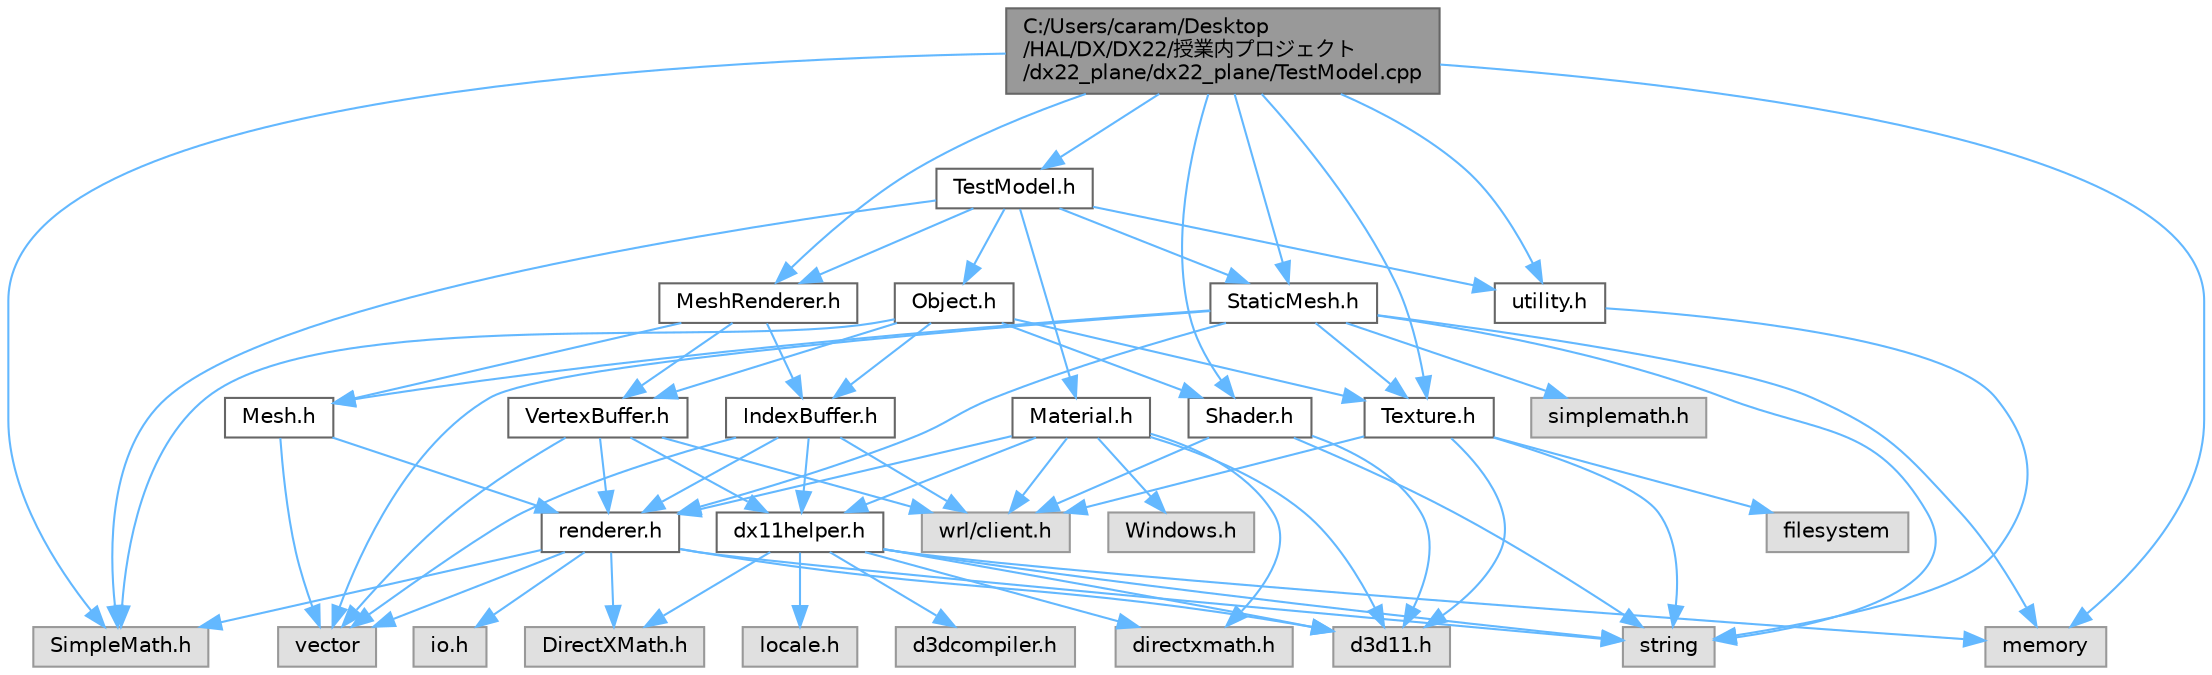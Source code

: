 digraph "C:/Users/caram/Desktop/HAL/DX/DX22/授業内プロジェクト/dx22_plane/dx22_plane/TestModel.cpp"
{
 // LATEX_PDF_SIZE
  bgcolor="transparent";
  edge [fontname=Helvetica,fontsize=10,labelfontname=Helvetica,labelfontsize=10];
  node [fontname=Helvetica,fontsize=10,shape=box,height=0.2,width=0.4];
  Node1 [id="Node000001",label="C:/Users/caram/Desktop\l/HAL/DX/DX22/授業内プロジェクト\l/dx22_plane/dx22_plane/TestModel.cpp",height=0.2,width=0.4,color="gray40", fillcolor="grey60", style="filled", fontcolor="black",tooltip=" "];
  Node1 -> Node2 [id="edge67_Node000001_Node000002",color="steelblue1",style="solid",tooltip=" "];
  Node2 [id="Node000002",label="SimpleMath.h",height=0.2,width=0.4,color="grey60", fillcolor="#E0E0E0", style="filled",tooltip=" "];
  Node1 -> Node3 [id="edge68_Node000001_Node000003",color="steelblue1",style="solid",tooltip=" "];
  Node3 [id="Node000003",label="memory",height=0.2,width=0.4,color="grey60", fillcolor="#E0E0E0", style="filled",tooltip=" "];
  Node1 -> Node4 [id="edge69_Node000001_Node000004",color="steelblue1",style="solid",tooltip=" "];
  Node4 [id="Node000004",label="TestModel.h",height=0.2,width=0.4,color="grey40", fillcolor="white", style="filled",URL="$_test_model_8h.html",tooltip=" "];
  Node4 -> Node2 [id="edge70_Node000004_Node000002",color="steelblue1",style="solid",tooltip=" "];
  Node4 -> Node5 [id="edge71_Node000004_Node000005",color="steelblue1",style="solid",tooltip=" "];
  Node5 [id="Node000005",label="MeshRenderer.h",height=0.2,width=0.4,color="grey40", fillcolor="white", style="filled",URL="$_mesh_renderer_8h.html",tooltip=" "];
  Node5 -> Node6 [id="edge72_Node000005_Node000006",color="steelblue1",style="solid",tooltip=" "];
  Node6 [id="Node000006",label="VertexBuffer.h",height=0.2,width=0.4,color="grey40", fillcolor="white", style="filled",URL="$_vertex_buffer_8h.html",tooltip=" "];
  Node6 -> Node7 [id="edge73_Node000006_Node000007",color="steelblue1",style="solid",tooltip=" "];
  Node7 [id="Node000007",label="vector",height=0.2,width=0.4,color="grey60", fillcolor="#E0E0E0", style="filled",tooltip=" "];
  Node6 -> Node8 [id="edge74_Node000006_Node000008",color="steelblue1",style="solid",tooltip=" "];
  Node8 [id="Node000008",label="wrl/client.h",height=0.2,width=0.4,color="grey60", fillcolor="#E0E0E0", style="filled",tooltip=" "];
  Node6 -> Node9 [id="edge75_Node000006_Node000009",color="steelblue1",style="solid",tooltip=" "];
  Node9 [id="Node000009",label="dx11helper.h",height=0.2,width=0.4,color="grey40", fillcolor="white", style="filled",URL="$dx11helper_8h.html",tooltip=" "];
  Node9 -> Node10 [id="edge76_Node000009_Node000010",color="steelblue1",style="solid",tooltip=" "];
  Node10 [id="Node000010",label="d3dcompiler.h",height=0.2,width=0.4,color="grey60", fillcolor="#E0E0E0", style="filled",tooltip=" "];
  Node9 -> Node11 [id="edge77_Node000009_Node000011",color="steelblue1",style="solid",tooltip=" "];
  Node11 [id="Node000011",label="directxmath.h",height=0.2,width=0.4,color="grey60", fillcolor="#E0E0E0", style="filled",tooltip=" "];
  Node9 -> Node12 [id="edge78_Node000009_Node000012",color="steelblue1",style="solid",tooltip=" "];
  Node12 [id="Node000012",label="locale.h",height=0.2,width=0.4,color="grey60", fillcolor="#E0E0E0", style="filled",tooltip=" "];
  Node9 -> Node13 [id="edge79_Node000009_Node000013",color="steelblue1",style="solid",tooltip=" "];
  Node13 [id="Node000013",label="d3d11.h",height=0.2,width=0.4,color="grey60", fillcolor="#E0E0E0", style="filled",tooltip=" "];
  Node9 -> Node14 [id="edge80_Node000009_Node000014",color="steelblue1",style="solid",tooltip=" "];
  Node14 [id="Node000014",label="DirectXMath.h",height=0.2,width=0.4,color="grey60", fillcolor="#E0E0E0", style="filled",tooltip=" "];
  Node9 -> Node3 [id="edge81_Node000009_Node000003",color="steelblue1",style="solid",tooltip=" "];
  Node9 -> Node15 [id="edge82_Node000009_Node000015",color="steelblue1",style="solid",tooltip=" "];
  Node15 [id="Node000015",label="string",height=0.2,width=0.4,color="grey60", fillcolor="#E0E0E0", style="filled",tooltip=" "];
  Node6 -> Node16 [id="edge83_Node000006_Node000016",color="steelblue1",style="solid",tooltip=" "];
  Node16 [id="Node000016",label="renderer.h",height=0.2,width=0.4,color="grey40", fillcolor="white", style="filled",URL="$_renderer_8h.html",tooltip=" "];
  Node16 -> Node13 [id="edge84_Node000016_Node000013",color="steelblue1",style="solid",tooltip=" "];
  Node16 -> Node14 [id="edge85_Node000016_Node000014",color="steelblue1",style="solid",tooltip=" "];
  Node16 -> Node2 [id="edge86_Node000016_Node000002",color="steelblue1",style="solid",tooltip=" "];
  Node16 -> Node17 [id="edge87_Node000016_Node000017",color="steelblue1",style="solid",tooltip=" "];
  Node17 [id="Node000017",label="io.h",height=0.2,width=0.4,color="grey60", fillcolor="#E0E0E0", style="filled",tooltip=" "];
  Node16 -> Node15 [id="edge88_Node000016_Node000015",color="steelblue1",style="solid",tooltip=" "];
  Node16 -> Node7 [id="edge89_Node000016_Node000007",color="steelblue1",style="solid",tooltip=" "];
  Node5 -> Node18 [id="edge90_Node000005_Node000018",color="steelblue1",style="solid",tooltip=" "];
  Node18 [id="Node000018",label="IndexBuffer.h",height=0.2,width=0.4,color="grey40", fillcolor="white", style="filled",URL="$_index_buffer_8h.html",tooltip=" "];
  Node18 -> Node7 [id="edge91_Node000018_Node000007",color="steelblue1",style="solid",tooltip=" "];
  Node18 -> Node8 [id="edge92_Node000018_Node000008",color="steelblue1",style="solid",tooltip=" "];
  Node18 -> Node9 [id="edge93_Node000018_Node000009",color="steelblue1",style="solid",tooltip=" "];
  Node18 -> Node16 [id="edge94_Node000018_Node000016",color="steelblue1",style="solid",tooltip=" "];
  Node5 -> Node19 [id="edge95_Node000005_Node000019",color="steelblue1",style="solid",tooltip=" "];
  Node19 [id="Node000019",label="Mesh.h",height=0.2,width=0.4,color="grey40", fillcolor="white", style="filled",URL="$_mesh_8h.html",tooltip=" "];
  Node19 -> Node7 [id="edge96_Node000019_Node000007",color="steelblue1",style="solid",tooltip=" "];
  Node19 -> Node16 [id="edge97_Node000019_Node000016",color="steelblue1",style="solid",tooltip=" "];
  Node4 -> Node20 [id="edge98_Node000004_Node000020",color="steelblue1",style="solid",tooltip=" "];
  Node20 [id="Node000020",label="Object.h",height=0.2,width=0.4,color="grey40", fillcolor="white", style="filled",URL="$_object_8h.html",tooltip=" "];
  Node20 -> Node2 [id="edge99_Node000020_Node000002",color="steelblue1",style="solid",tooltip=" "];
  Node20 -> Node6 [id="edge100_Node000020_Node000006",color="steelblue1",style="solid",tooltip=" "];
  Node20 -> Node18 [id="edge101_Node000020_Node000018",color="steelblue1",style="solid",tooltip=" "];
  Node20 -> Node21 [id="edge102_Node000020_Node000021",color="steelblue1",style="solid",tooltip=" "];
  Node21 [id="Node000021",label="Shader.h",height=0.2,width=0.4,color="grey40", fillcolor="white", style="filled",URL="$_shader_8h.html",tooltip=" "];
  Node21 -> Node8 [id="edge103_Node000021_Node000008",color="steelblue1",style="solid",tooltip=" "];
  Node21 -> Node15 [id="edge104_Node000021_Node000015",color="steelblue1",style="solid",tooltip=" "];
  Node21 -> Node13 [id="edge105_Node000021_Node000013",color="steelblue1",style="solid",tooltip=" "];
  Node20 -> Node22 [id="edge106_Node000020_Node000022",color="steelblue1",style="solid",tooltip=" "];
  Node22 [id="Node000022",label="Texture.h",height=0.2,width=0.4,color="grey40", fillcolor="white", style="filled",URL="$_texture_8h.html",tooltip=" "];
  Node22 -> Node13 [id="edge107_Node000022_Node000013",color="steelblue1",style="solid",tooltip=" "];
  Node22 -> Node15 [id="edge108_Node000022_Node000015",color="steelblue1",style="solid",tooltip=" "];
  Node22 -> Node8 [id="edge109_Node000022_Node000008",color="steelblue1",style="solid",tooltip=" "];
  Node22 -> Node23 [id="edge110_Node000022_Node000023",color="steelblue1",style="solid",tooltip=" "];
  Node23 [id="Node000023",label="filesystem",height=0.2,width=0.4,color="grey60", fillcolor="#E0E0E0", style="filled",tooltip=" "];
  Node4 -> Node24 [id="edge111_Node000004_Node000024",color="steelblue1",style="solid",tooltip=" "];
  Node24 [id="Node000024",label="StaticMesh.h",height=0.2,width=0.4,color="grey40", fillcolor="white", style="filled",URL="$_static_mesh_8h.html",tooltip=" "];
  Node24 -> Node25 [id="edge112_Node000024_Node000025",color="steelblue1",style="solid",tooltip=" "];
  Node25 [id="Node000025",label="simplemath.h",height=0.2,width=0.4,color="grey60", fillcolor="#E0E0E0", style="filled",tooltip=" "];
  Node24 -> Node15 [id="edge113_Node000024_Node000015",color="steelblue1",style="solid",tooltip=" "];
  Node24 -> Node7 [id="edge114_Node000024_Node000007",color="steelblue1",style="solid",tooltip=" "];
  Node24 -> Node3 [id="edge115_Node000024_Node000003",color="steelblue1",style="solid",tooltip=" "];
  Node24 -> Node22 [id="edge116_Node000024_Node000022",color="steelblue1",style="solid",tooltip=" "];
  Node24 -> Node19 [id="edge117_Node000024_Node000019",color="steelblue1",style="solid",tooltip=" "];
  Node24 -> Node16 [id="edge118_Node000024_Node000016",color="steelblue1",style="solid",tooltip=" "];
  Node4 -> Node26 [id="edge119_Node000004_Node000026",color="steelblue1",style="solid",tooltip=" "];
  Node26 [id="Node000026",label="utility.h",height=0.2,width=0.4,color="grey40", fillcolor="white", style="filled",URL="$utility_8h.html",tooltip=" "];
  Node26 -> Node15 [id="edge120_Node000026_Node000015",color="steelblue1",style="solid",tooltip=" "];
  Node4 -> Node27 [id="edge121_Node000004_Node000027",color="steelblue1",style="solid",tooltip=" "];
  Node27 [id="Node000027",label="Material.h",height=0.2,width=0.4,color="grey40", fillcolor="white", style="filled",URL="$_material_8h.html",tooltip=" "];
  Node27 -> Node28 [id="edge122_Node000027_Node000028",color="steelblue1",style="solid",tooltip=" "];
  Node28 [id="Node000028",label="Windows.h",height=0.2,width=0.4,color="grey60", fillcolor="#E0E0E0", style="filled",tooltip=" "];
  Node27 -> Node11 [id="edge123_Node000027_Node000011",color="steelblue1",style="solid",tooltip=" "];
  Node27 -> Node13 [id="edge124_Node000027_Node000013",color="steelblue1",style="solid",tooltip=" "];
  Node27 -> Node8 [id="edge125_Node000027_Node000008",color="steelblue1",style="solid",tooltip=" "];
  Node27 -> Node9 [id="edge126_Node000027_Node000009",color="steelblue1",style="solid",tooltip=" "];
  Node27 -> Node16 [id="edge127_Node000027_Node000016",color="steelblue1",style="solid",tooltip=" "];
  Node1 -> Node5 [id="edge128_Node000001_Node000005",color="steelblue1",style="solid",tooltip=" "];
  Node1 -> Node21 [id="edge129_Node000001_Node000021",color="steelblue1",style="solid",tooltip=" "];
  Node1 -> Node22 [id="edge130_Node000001_Node000022",color="steelblue1",style="solid",tooltip=" "];
  Node1 -> Node24 [id="edge131_Node000001_Node000024",color="steelblue1",style="solid",tooltip=" "];
  Node1 -> Node26 [id="edge132_Node000001_Node000026",color="steelblue1",style="solid",tooltip=" "];
}
